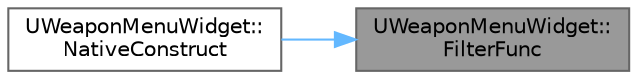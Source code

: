 digraph "UWeaponMenuWidget::FilterFunc"
{
 // LATEX_PDF_SIZE
  bgcolor="transparent";
  edge [fontname=Helvetica,fontsize=10,labelfontname=Helvetica,labelfontsize=10];
  node [fontname=Helvetica,fontsize=10,shape=box,height=0.2,width=0.4];
  rankdir="RL";
  Node1 [id="Node000001",label="UWeaponMenuWidget::\lFilterFunc",height=0.2,width=0.4,color="gray40", fillcolor="grey60", style="filled", fontcolor="black",tooltip=" "];
  Node1 -> Node2 [id="edge2_Node000001_Node000002",dir="back",color="steelblue1",style="solid",tooltip=" "];
  Node2 [id="Node000002",label="UWeaponMenuWidget::\lNativeConstruct",height=0.2,width=0.4,color="grey40", fillcolor="white", style="filled",URL="$class_u_weapon_menu_widget.html#ad7883d33e4e48f35a42671388e56a8b5",tooltip=" "];
}
